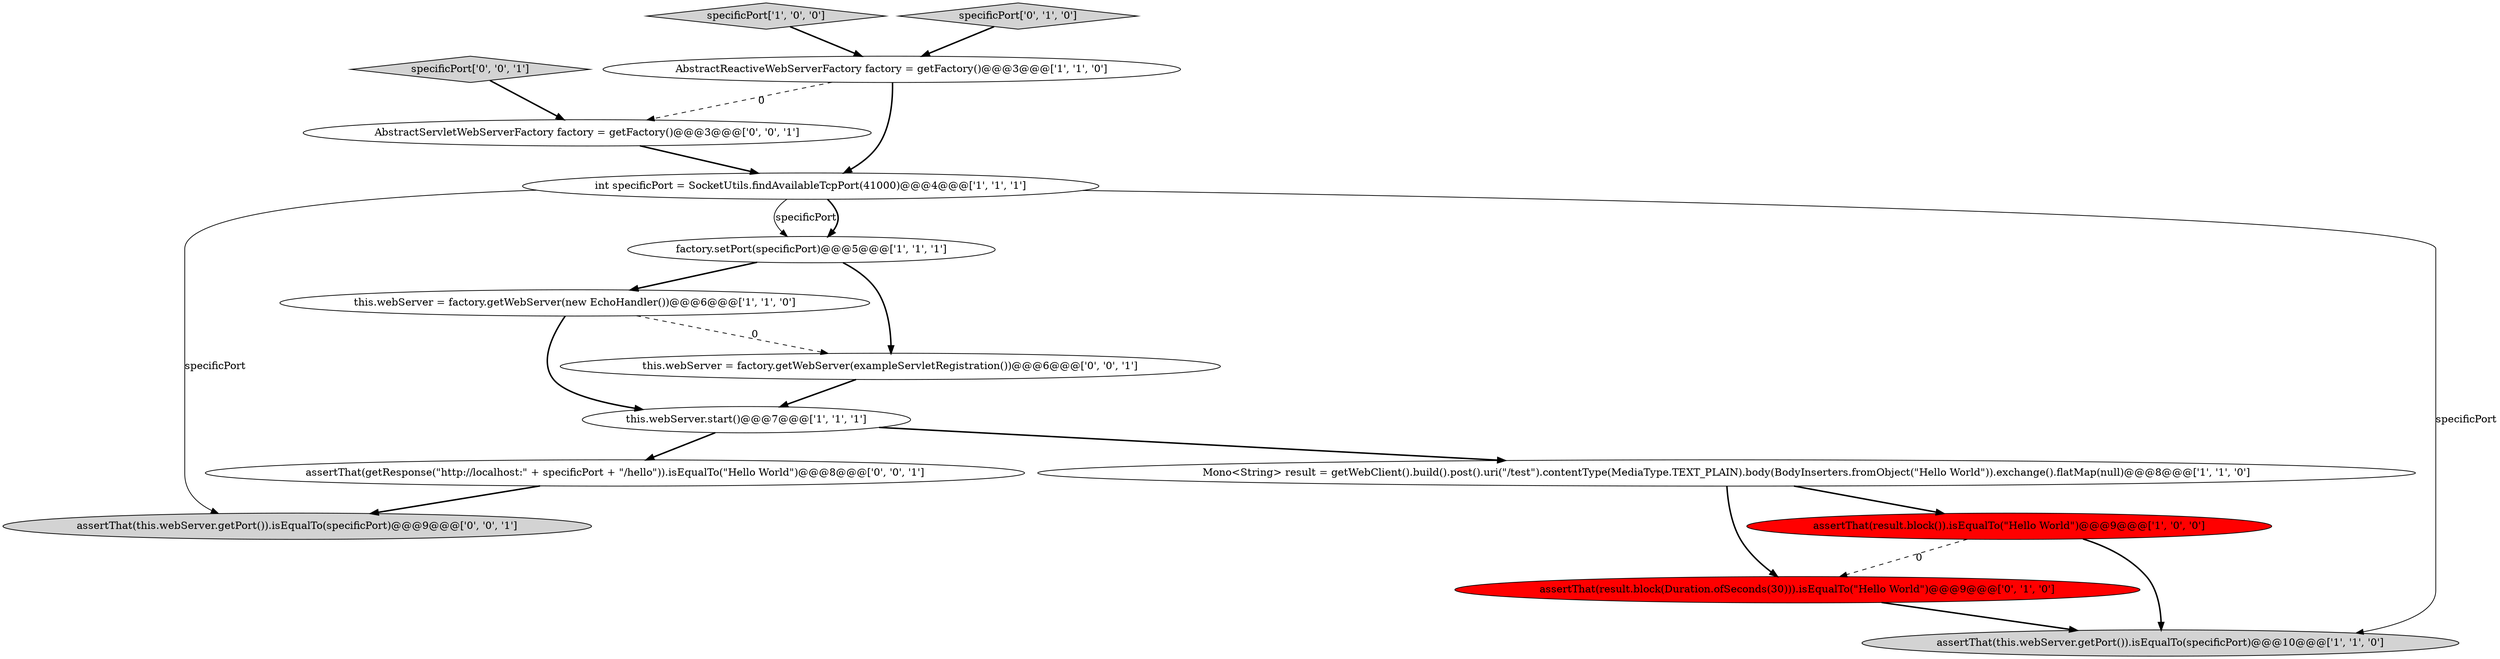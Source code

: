 digraph {
9 [style = filled, label = "assertThat(result.block(Duration.ofSeconds(30))).isEqualTo(\"Hello World\")@@@9@@@['0', '1', '0']", fillcolor = red, shape = ellipse image = "AAA1AAABBB2BBB"];
3 [style = filled, label = "this.webServer = factory.getWebServer(new EchoHandler())@@@6@@@['1', '1', '0']", fillcolor = white, shape = ellipse image = "AAA0AAABBB1BBB"];
12 [style = filled, label = "assertThat(getResponse(\"http://localhost:\" + specificPort + \"/hello\")).isEqualTo(\"Hello World\")@@@8@@@['0', '0', '1']", fillcolor = white, shape = ellipse image = "AAA0AAABBB3BBB"];
13 [style = filled, label = "assertThat(this.webServer.getPort()).isEqualTo(specificPort)@@@9@@@['0', '0', '1']", fillcolor = lightgray, shape = ellipse image = "AAA0AAABBB3BBB"];
2 [style = filled, label = "this.webServer.start()@@@7@@@['1', '1', '1']", fillcolor = white, shape = ellipse image = "AAA0AAABBB1BBB"];
4 [style = filled, label = "int specificPort = SocketUtils.findAvailableTcpPort(41000)@@@4@@@['1', '1', '1']", fillcolor = white, shape = ellipse image = "AAA0AAABBB1BBB"];
5 [style = filled, label = "factory.setPort(specificPort)@@@5@@@['1', '1', '1']", fillcolor = white, shape = ellipse image = "AAA0AAABBB1BBB"];
1 [style = filled, label = "assertThat(this.webServer.getPort()).isEqualTo(specificPort)@@@10@@@['1', '1', '0']", fillcolor = lightgray, shape = ellipse image = "AAA0AAABBB1BBB"];
0 [style = filled, label = "AbstractReactiveWebServerFactory factory = getFactory()@@@3@@@['1', '1', '0']", fillcolor = white, shape = ellipse image = "AAA0AAABBB1BBB"];
7 [style = filled, label = "Mono<String> result = getWebClient().build().post().uri(\"/test\").contentType(MediaType.TEXT_PLAIN).body(BodyInserters.fromObject(\"Hello World\")).exchange().flatMap(null)@@@8@@@['1', '1', '0']", fillcolor = white, shape = ellipse image = "AAA0AAABBB1BBB"];
6 [style = filled, label = "specificPort['1', '0', '0']", fillcolor = lightgray, shape = diamond image = "AAA0AAABBB1BBB"];
11 [style = filled, label = "AbstractServletWebServerFactory factory = getFactory()@@@3@@@['0', '0', '1']", fillcolor = white, shape = ellipse image = "AAA0AAABBB3BBB"];
15 [style = filled, label = "specificPort['0', '0', '1']", fillcolor = lightgray, shape = diamond image = "AAA0AAABBB3BBB"];
14 [style = filled, label = "this.webServer = factory.getWebServer(exampleServletRegistration())@@@6@@@['0', '0', '1']", fillcolor = white, shape = ellipse image = "AAA0AAABBB3BBB"];
8 [style = filled, label = "assertThat(result.block()).isEqualTo(\"Hello World\")@@@9@@@['1', '0', '0']", fillcolor = red, shape = ellipse image = "AAA1AAABBB1BBB"];
10 [style = filled, label = "specificPort['0', '1', '0']", fillcolor = lightgray, shape = diamond image = "AAA0AAABBB2BBB"];
5->3 [style = bold, label=""];
4->1 [style = solid, label="specificPort"];
11->4 [style = bold, label=""];
4->5 [style = solid, label="specificPort"];
6->0 [style = bold, label=""];
0->11 [style = dashed, label="0"];
5->14 [style = bold, label=""];
7->8 [style = bold, label=""];
4->13 [style = solid, label="specificPort"];
2->12 [style = bold, label=""];
7->9 [style = bold, label=""];
8->1 [style = bold, label=""];
12->13 [style = bold, label=""];
8->9 [style = dashed, label="0"];
15->11 [style = bold, label=""];
3->2 [style = bold, label=""];
0->4 [style = bold, label=""];
10->0 [style = bold, label=""];
14->2 [style = bold, label=""];
2->7 [style = bold, label=""];
3->14 [style = dashed, label="0"];
9->1 [style = bold, label=""];
4->5 [style = bold, label=""];
}
